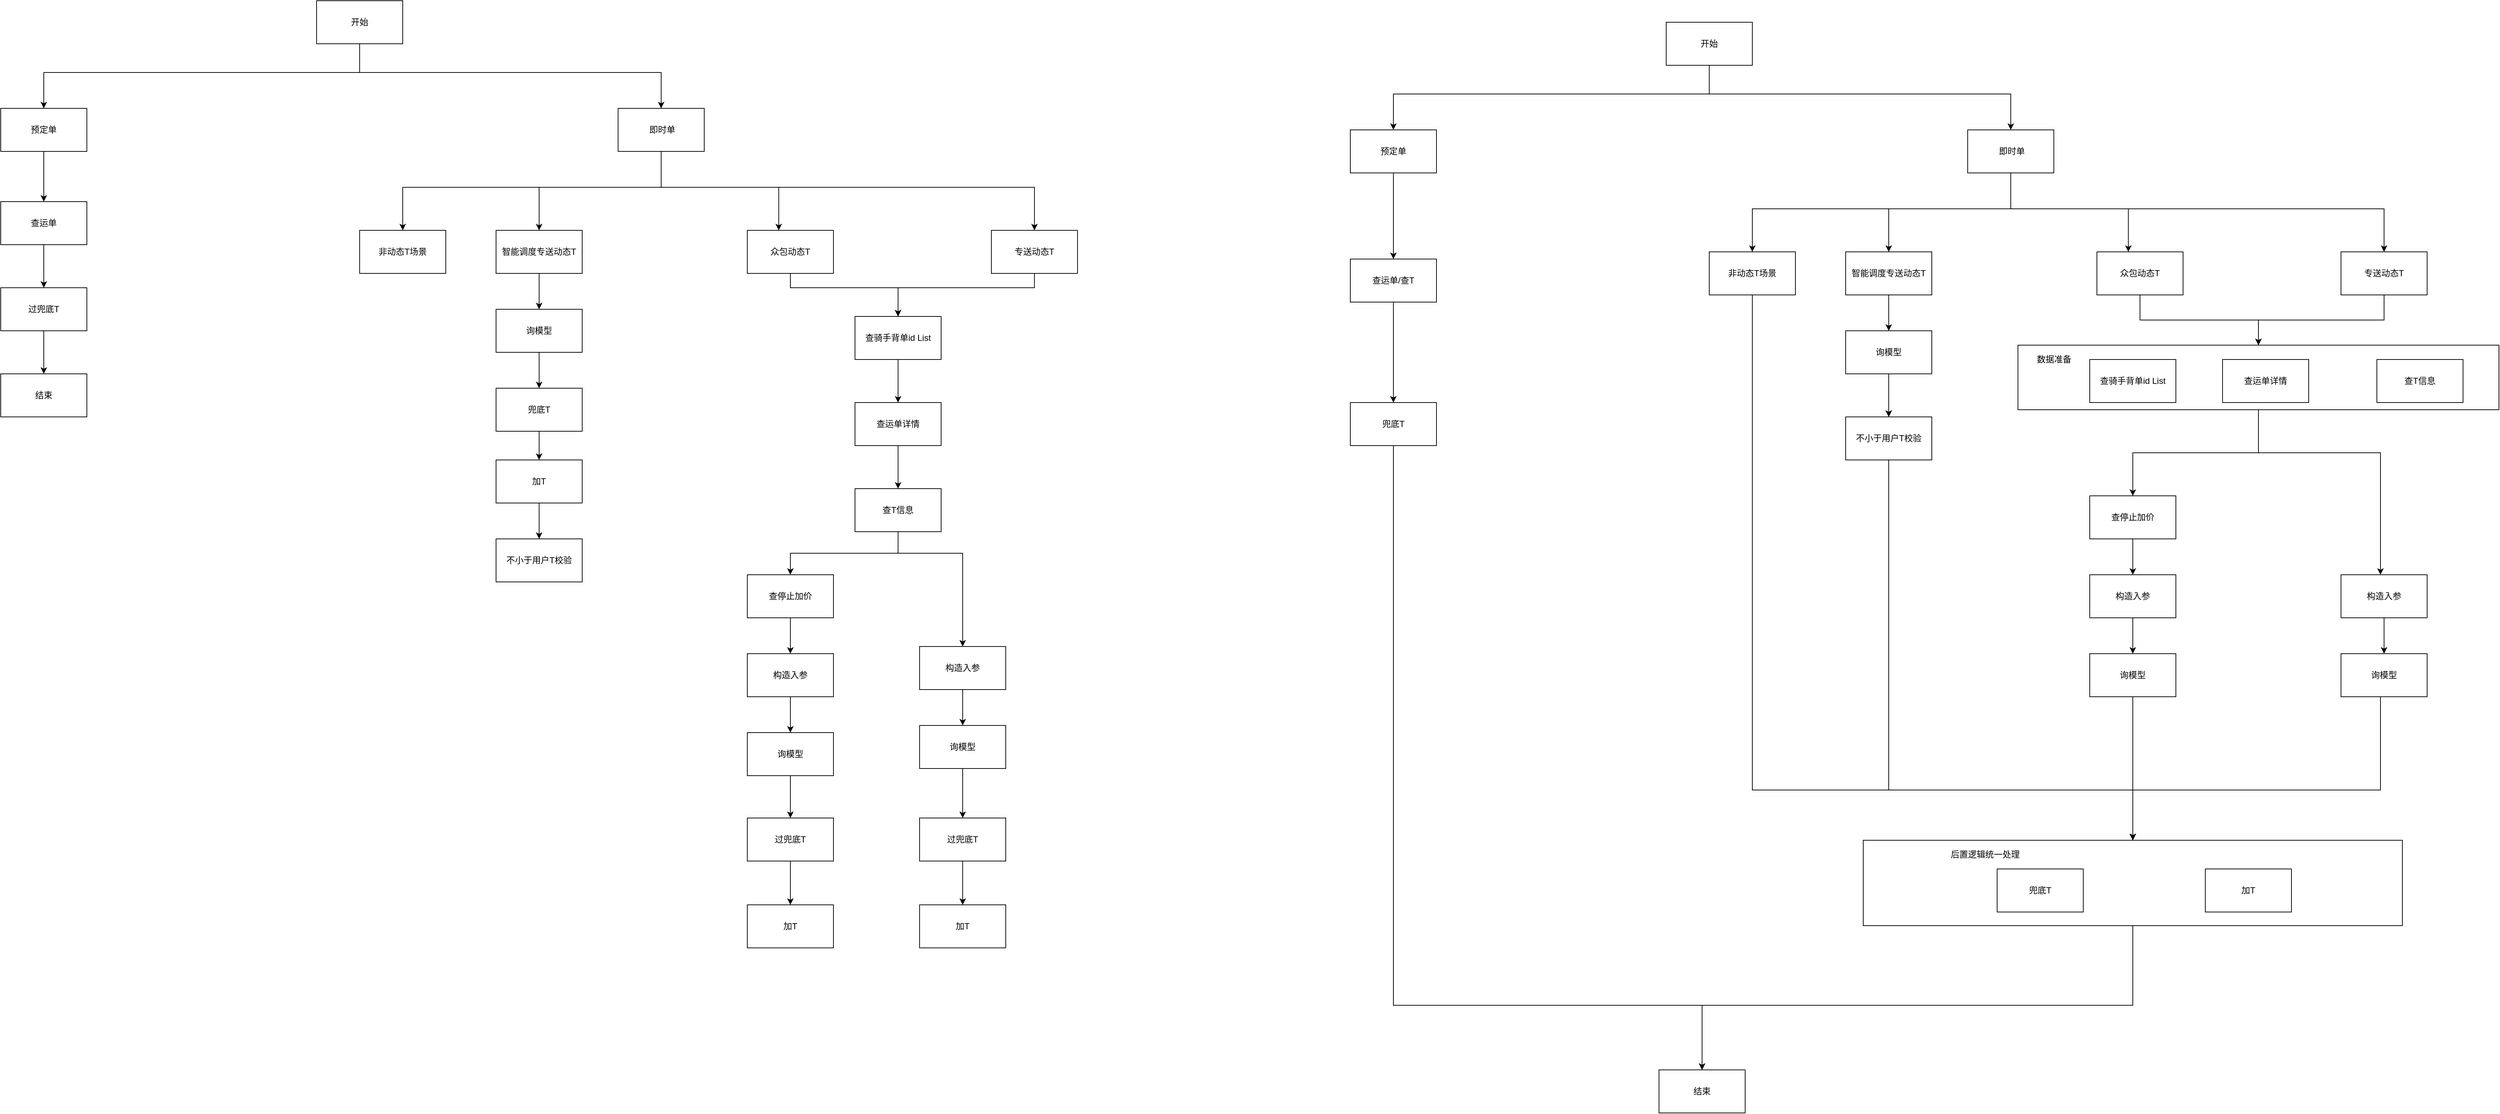<mxfile version="22.1.3" type="github">
  <diagram name="第 1 页" id="QRqXihMADhNC4GcBK6MP">
    <mxGraphModel dx="2390" dy="1073" grid="1" gridSize="10" guides="1" tooltips="1" connect="1" arrows="1" fold="1" page="1" pageScale="1" pageWidth="827" pageHeight="1169" math="0" shadow="0">
      <root>
        <mxCell id="0" />
        <mxCell id="1" parent="0" />
        <mxCell id="jC5KR1oz6UxNJPEy1PF8-144" style="edgeStyle=orthogonalEdgeStyle;rounded=0;orthogonalLoop=1;jettySize=auto;html=1;entryX=0.5;entryY=0;entryDx=0;entryDy=0;" edge="1" parent="1" source="jC5KR1oz6UxNJPEy1PF8-136" target="jC5KR1oz6UxNJPEy1PF8-142">
          <mxGeometry relative="1" as="geometry">
            <Array as="points">
              <mxPoint x="3080" y="1430" />
              <mxPoint x="2480" y="1430" />
            </Array>
          </mxGeometry>
        </mxCell>
        <mxCell id="jC5KR1oz6UxNJPEy1PF8-136" value="" style="whiteSpace=wrap;html=1;" vertex="1" parent="1">
          <mxGeometry x="2704.5" y="1200" width="751" height="119" as="geometry" />
        </mxCell>
        <mxCell id="jC5KR1oz6UxNJPEy1PF8-121" style="edgeStyle=orthogonalEdgeStyle;rounded=0;orthogonalLoop=1;jettySize=auto;html=1;" edge="1" parent="1" source="jC5KR1oz6UxNJPEy1PF8-113" target="jC5KR1oz6UxNJPEy1PF8-94">
          <mxGeometry relative="1" as="geometry" />
        </mxCell>
        <mxCell id="jC5KR1oz6UxNJPEy1PF8-122" style="edgeStyle=orthogonalEdgeStyle;rounded=0;orthogonalLoop=1;jettySize=auto;html=1;" edge="1" parent="1" source="jC5KR1oz6UxNJPEy1PF8-113" target="jC5KR1oz6UxNJPEy1PF8-105">
          <mxGeometry relative="1" as="geometry">
            <Array as="points">
              <mxPoint x="3255" y="660" />
              <mxPoint x="3425" y="660" />
            </Array>
          </mxGeometry>
        </mxCell>
        <mxCell id="jC5KR1oz6UxNJPEy1PF8-113" value="" style="whiteSpace=wrap;html=1;" vertex="1" parent="1">
          <mxGeometry x="2920" y="510" width="670" height="90" as="geometry" />
        </mxCell>
        <mxCell id="jC5KR1oz6UxNJPEy1PF8-43" value="" style="edgeStyle=orthogonalEdgeStyle;rounded=0;orthogonalLoop=1;jettySize=auto;html=1;" edge="1" parent="1" source="jC5KR1oz6UxNJPEy1PF8-1" target="jC5KR1oz6UxNJPEy1PF8-2">
          <mxGeometry relative="1" as="geometry" />
        </mxCell>
        <mxCell id="jC5KR1oz6UxNJPEy1PF8-1" value="查骑手背单id List" style="whiteSpace=wrap;html=1;" vertex="1" parent="1">
          <mxGeometry x="1300" y="470" width="120" height="60" as="geometry" />
        </mxCell>
        <mxCell id="jC5KR1oz6UxNJPEy1PF8-44" value="" style="edgeStyle=orthogonalEdgeStyle;rounded=0;orthogonalLoop=1;jettySize=auto;html=1;" edge="1" parent="1" source="jC5KR1oz6UxNJPEy1PF8-2" target="jC5KR1oz6UxNJPEy1PF8-26">
          <mxGeometry relative="1" as="geometry" />
        </mxCell>
        <mxCell id="jC5KR1oz6UxNJPEy1PF8-2" value="查运单详情" style="whiteSpace=wrap;html=1;" vertex="1" parent="1">
          <mxGeometry x="1300" y="590" width="120" height="60" as="geometry" />
        </mxCell>
        <mxCell id="jC5KR1oz6UxNJPEy1PF8-7" style="edgeStyle=orthogonalEdgeStyle;rounded=0;orthogonalLoop=1;jettySize=auto;html=1;entryX=0.5;entryY=0;entryDx=0;entryDy=0;" edge="1" parent="1" source="jC5KR1oz6UxNJPEy1PF8-3" target="jC5KR1oz6UxNJPEy1PF8-4">
          <mxGeometry relative="1" as="geometry">
            <Array as="points">
              <mxPoint x="610" y="130" />
              <mxPoint x="170" y="130" />
            </Array>
          </mxGeometry>
        </mxCell>
        <mxCell id="jC5KR1oz6UxNJPEy1PF8-10" style="edgeStyle=orthogonalEdgeStyle;rounded=0;orthogonalLoop=1;jettySize=auto;html=1;" edge="1" parent="1" source="jC5KR1oz6UxNJPEy1PF8-3" target="jC5KR1oz6UxNJPEy1PF8-5">
          <mxGeometry relative="1" as="geometry">
            <Array as="points">
              <mxPoint x="610" y="130" />
              <mxPoint x="1030" y="130" />
            </Array>
          </mxGeometry>
        </mxCell>
        <mxCell id="jC5KR1oz6UxNJPEy1PF8-3" value="开始" style="rounded=0;whiteSpace=wrap;html=1;" vertex="1" parent="1">
          <mxGeometry x="550" y="30" width="120" height="60" as="geometry" />
        </mxCell>
        <mxCell id="jC5KR1oz6UxNJPEy1PF8-17" value="" style="edgeStyle=orthogonalEdgeStyle;rounded=0;orthogonalLoop=1;jettySize=auto;html=1;" edge="1" parent="1" source="jC5KR1oz6UxNJPEy1PF8-4" target="jC5KR1oz6UxNJPEy1PF8-16">
          <mxGeometry relative="1" as="geometry" />
        </mxCell>
        <mxCell id="jC5KR1oz6UxNJPEy1PF8-4" value="预定单" style="whiteSpace=wrap;html=1;" vertex="1" parent="1">
          <mxGeometry x="110" y="180" width="120" height="60" as="geometry" />
        </mxCell>
        <mxCell id="jC5KR1oz6UxNJPEy1PF8-39" style="edgeStyle=orthogonalEdgeStyle;rounded=0;orthogonalLoop=1;jettySize=auto;html=1;entryX=0.5;entryY=0;entryDx=0;entryDy=0;" edge="1" parent="1" source="jC5KR1oz6UxNJPEy1PF8-5" target="jC5KR1oz6UxNJPEy1PF8-15">
          <mxGeometry relative="1" as="geometry">
            <Array as="points">
              <mxPoint x="1030" y="290" />
              <mxPoint x="1550" y="290" />
            </Array>
          </mxGeometry>
        </mxCell>
        <mxCell id="jC5KR1oz6UxNJPEy1PF8-40" style="edgeStyle=orthogonalEdgeStyle;rounded=0;orthogonalLoop=1;jettySize=auto;html=1;" edge="1" parent="1" source="jC5KR1oz6UxNJPEy1PF8-5" target="jC5KR1oz6UxNJPEy1PF8-13">
          <mxGeometry relative="1" as="geometry">
            <Array as="points">
              <mxPoint x="1030" y="290" />
              <mxPoint x="860" y="290" />
            </Array>
          </mxGeometry>
        </mxCell>
        <mxCell id="jC5KR1oz6UxNJPEy1PF8-42" style="edgeStyle=orthogonalEdgeStyle;rounded=0;orthogonalLoop=1;jettySize=auto;html=1;entryX=0.5;entryY=0;entryDx=0;entryDy=0;" edge="1" parent="1" source="jC5KR1oz6UxNJPEy1PF8-5" target="jC5KR1oz6UxNJPEy1PF8-12">
          <mxGeometry relative="1" as="geometry">
            <Array as="points">
              <mxPoint x="1030" y="290" />
              <mxPoint x="670" y="290" />
            </Array>
          </mxGeometry>
        </mxCell>
        <mxCell id="jC5KR1oz6UxNJPEy1PF8-5" value="&amp;nbsp;即时单" style="whiteSpace=wrap;html=1;" vertex="1" parent="1">
          <mxGeometry x="970" y="180" width="120" height="60" as="geometry" />
        </mxCell>
        <mxCell id="jC5KR1oz6UxNJPEy1PF8-12" value="非动态T场景" style="whiteSpace=wrap;html=1;" vertex="1" parent="1">
          <mxGeometry x="610" y="350" width="120" height="60" as="geometry" />
        </mxCell>
        <mxCell id="jC5KR1oz6UxNJPEy1PF8-54" value="" style="edgeStyle=orthogonalEdgeStyle;rounded=0;orthogonalLoop=1;jettySize=auto;html=1;" edge="1" parent="1" source="jC5KR1oz6UxNJPEy1PF8-13" target="jC5KR1oz6UxNJPEy1PF8-22">
          <mxGeometry relative="1" as="geometry" />
        </mxCell>
        <mxCell id="jC5KR1oz6UxNJPEy1PF8-13" value="智能调度专送动态T" style="whiteSpace=wrap;html=1;" vertex="1" parent="1">
          <mxGeometry x="800" y="350" width="120" height="60" as="geometry" />
        </mxCell>
        <mxCell id="jC5KR1oz6UxNJPEy1PF8-37" style="edgeStyle=orthogonalEdgeStyle;rounded=0;orthogonalLoop=1;jettySize=auto;html=1;entryX=0.5;entryY=0;entryDx=0;entryDy=0;" edge="1" parent="1" source="jC5KR1oz6UxNJPEy1PF8-14" target="jC5KR1oz6UxNJPEy1PF8-1">
          <mxGeometry relative="1" as="geometry">
            <Array as="points">
              <mxPoint x="1210" y="430" />
              <mxPoint x="1360" y="430" />
            </Array>
          </mxGeometry>
        </mxCell>
        <mxCell id="jC5KR1oz6UxNJPEy1PF8-14" value="众包动态T" style="whiteSpace=wrap;html=1;" vertex="1" parent="1">
          <mxGeometry x="1150" y="350" width="120" height="60" as="geometry" />
        </mxCell>
        <mxCell id="jC5KR1oz6UxNJPEy1PF8-38" style="edgeStyle=orthogonalEdgeStyle;rounded=0;orthogonalLoop=1;jettySize=auto;html=1;entryX=0.5;entryY=0;entryDx=0;entryDy=0;" edge="1" parent="1" source="jC5KR1oz6UxNJPEy1PF8-15" target="jC5KR1oz6UxNJPEy1PF8-1">
          <mxGeometry relative="1" as="geometry">
            <Array as="points">
              <mxPoint x="1550" y="430" />
              <mxPoint x="1360" y="430" />
            </Array>
          </mxGeometry>
        </mxCell>
        <mxCell id="jC5KR1oz6UxNJPEy1PF8-15" value="专送动态T" style="whiteSpace=wrap;html=1;" vertex="1" parent="1">
          <mxGeometry x="1490" y="350" width="120" height="60" as="geometry" />
        </mxCell>
        <mxCell id="jC5KR1oz6UxNJPEy1PF8-19" value="" style="edgeStyle=orthogonalEdgeStyle;rounded=0;orthogonalLoop=1;jettySize=auto;html=1;" edge="1" parent="1" source="jC5KR1oz6UxNJPEy1PF8-16" target="jC5KR1oz6UxNJPEy1PF8-18">
          <mxGeometry relative="1" as="geometry" />
        </mxCell>
        <mxCell id="jC5KR1oz6UxNJPEy1PF8-16" value="查运单" style="whiteSpace=wrap;html=1;" vertex="1" parent="1">
          <mxGeometry x="110" y="310" width="120" height="60" as="geometry" />
        </mxCell>
        <mxCell id="jC5KR1oz6UxNJPEy1PF8-21" value="" style="edgeStyle=orthogonalEdgeStyle;rounded=0;orthogonalLoop=1;jettySize=auto;html=1;" edge="1" parent="1" source="jC5KR1oz6UxNJPEy1PF8-18" target="jC5KR1oz6UxNJPEy1PF8-20">
          <mxGeometry relative="1" as="geometry" />
        </mxCell>
        <mxCell id="jC5KR1oz6UxNJPEy1PF8-18" value="过兜底T" style="whiteSpace=wrap;html=1;" vertex="1" parent="1">
          <mxGeometry x="110" y="430" width="120" height="60" as="geometry" />
        </mxCell>
        <mxCell id="jC5KR1oz6UxNJPEy1PF8-20" value="结束" style="whiteSpace=wrap;html=1;" vertex="1" parent="1">
          <mxGeometry x="110" y="550" width="120" height="60" as="geometry" />
        </mxCell>
        <mxCell id="jC5KR1oz6UxNJPEy1PF8-55" value="" style="edgeStyle=orthogonalEdgeStyle;rounded=0;orthogonalLoop=1;jettySize=auto;html=1;" edge="1" parent="1" source="jC5KR1oz6UxNJPEy1PF8-22" target="jC5KR1oz6UxNJPEy1PF8-24">
          <mxGeometry relative="1" as="geometry" />
        </mxCell>
        <mxCell id="jC5KR1oz6UxNJPEy1PF8-22" value="询模型" style="whiteSpace=wrap;html=1;" vertex="1" parent="1">
          <mxGeometry x="800" y="460" width="120" height="60" as="geometry" />
        </mxCell>
        <mxCell id="jC5KR1oz6UxNJPEy1PF8-57" value="" style="edgeStyle=orthogonalEdgeStyle;rounded=0;orthogonalLoop=1;jettySize=auto;html=1;" edge="1" parent="1" source="jC5KR1oz6UxNJPEy1PF8-23" target="jC5KR1oz6UxNJPEy1PF8-25">
          <mxGeometry relative="1" as="geometry" />
        </mxCell>
        <mxCell id="jC5KR1oz6UxNJPEy1PF8-23" value="加T" style="whiteSpace=wrap;html=1;" vertex="1" parent="1">
          <mxGeometry x="800" y="670" width="120" height="60" as="geometry" />
        </mxCell>
        <mxCell id="jC5KR1oz6UxNJPEy1PF8-56" value="" style="edgeStyle=orthogonalEdgeStyle;rounded=0;orthogonalLoop=1;jettySize=auto;html=1;" edge="1" parent="1" source="jC5KR1oz6UxNJPEy1PF8-24" target="jC5KR1oz6UxNJPEy1PF8-23">
          <mxGeometry relative="1" as="geometry" />
        </mxCell>
        <mxCell id="jC5KR1oz6UxNJPEy1PF8-24" value="兜底T" style="whiteSpace=wrap;html=1;" vertex="1" parent="1">
          <mxGeometry x="800" y="570" width="120" height="60" as="geometry" />
        </mxCell>
        <mxCell id="jC5KR1oz6UxNJPEy1PF8-25" value="不小于用户T校验" style="whiteSpace=wrap;html=1;" vertex="1" parent="1">
          <mxGeometry x="800" y="780" width="120" height="60" as="geometry" />
        </mxCell>
        <mxCell id="jC5KR1oz6UxNJPEy1PF8-45" style="edgeStyle=orthogonalEdgeStyle;rounded=0;orthogonalLoop=1;jettySize=auto;html=1;" edge="1" parent="1" source="jC5KR1oz6UxNJPEy1PF8-26" target="jC5KR1oz6UxNJPEy1PF8-27">
          <mxGeometry relative="1" as="geometry">
            <Array as="points">
              <mxPoint x="1360" y="800" />
              <mxPoint x="1210" y="800" />
            </Array>
          </mxGeometry>
        </mxCell>
        <mxCell id="jC5KR1oz6UxNJPEy1PF8-49" style="edgeStyle=orthogonalEdgeStyle;rounded=0;orthogonalLoop=1;jettySize=auto;html=1;" edge="1" parent="1" source="jC5KR1oz6UxNJPEy1PF8-26" target="jC5KR1oz6UxNJPEy1PF8-33">
          <mxGeometry relative="1" as="geometry">
            <Array as="points">
              <mxPoint x="1360" y="800" />
              <mxPoint x="1450" y="800" />
            </Array>
          </mxGeometry>
        </mxCell>
        <mxCell id="jC5KR1oz6UxNJPEy1PF8-26" value="查T信息" style="whiteSpace=wrap;html=1;" vertex="1" parent="1">
          <mxGeometry x="1300" y="710" width="120" height="60" as="geometry" />
        </mxCell>
        <mxCell id="jC5KR1oz6UxNJPEy1PF8-46" value="" style="edgeStyle=orthogonalEdgeStyle;rounded=0;orthogonalLoop=1;jettySize=auto;html=1;" edge="1" parent="1" source="jC5KR1oz6UxNJPEy1PF8-27" target="jC5KR1oz6UxNJPEy1PF8-28">
          <mxGeometry relative="1" as="geometry" />
        </mxCell>
        <mxCell id="jC5KR1oz6UxNJPEy1PF8-27" value="查停止加价" style="whiteSpace=wrap;html=1;" vertex="1" parent="1">
          <mxGeometry x="1150" y="830" width="120" height="60" as="geometry" />
        </mxCell>
        <mxCell id="jC5KR1oz6UxNJPEy1PF8-47" value="" style="edgeStyle=orthogonalEdgeStyle;rounded=0;orthogonalLoop=1;jettySize=auto;html=1;" edge="1" parent="1" source="jC5KR1oz6UxNJPEy1PF8-28" target="jC5KR1oz6UxNJPEy1PF8-29">
          <mxGeometry relative="1" as="geometry" />
        </mxCell>
        <mxCell id="jC5KR1oz6UxNJPEy1PF8-28" value="构造入参" style="whiteSpace=wrap;html=1;" vertex="1" parent="1">
          <mxGeometry x="1150" y="940" width="120" height="60" as="geometry" />
        </mxCell>
        <mxCell id="jC5KR1oz6UxNJPEy1PF8-48" value="" style="edgeStyle=orthogonalEdgeStyle;rounded=0;orthogonalLoop=1;jettySize=auto;html=1;" edge="1" parent="1" source="jC5KR1oz6UxNJPEy1PF8-29" target="jC5KR1oz6UxNJPEy1PF8-30">
          <mxGeometry relative="1" as="geometry" />
        </mxCell>
        <mxCell id="jC5KR1oz6UxNJPEy1PF8-29" value="询模型" style="whiteSpace=wrap;html=1;" vertex="1" parent="1">
          <mxGeometry x="1150" y="1050" width="120" height="60" as="geometry" />
        </mxCell>
        <mxCell id="jC5KR1oz6UxNJPEy1PF8-53" value="" style="edgeStyle=orthogonalEdgeStyle;rounded=0;orthogonalLoop=1;jettySize=auto;html=1;" edge="1" parent="1" source="jC5KR1oz6UxNJPEy1PF8-30" target="jC5KR1oz6UxNJPEy1PF8-31">
          <mxGeometry relative="1" as="geometry" />
        </mxCell>
        <mxCell id="jC5KR1oz6UxNJPEy1PF8-30" value="过兜底T" style="whiteSpace=wrap;html=1;" vertex="1" parent="1">
          <mxGeometry x="1150" y="1169" width="120" height="60" as="geometry" />
        </mxCell>
        <mxCell id="jC5KR1oz6UxNJPEy1PF8-31" value="加T" style="whiteSpace=wrap;html=1;" vertex="1" parent="1">
          <mxGeometry x="1150" y="1290" width="120" height="60" as="geometry" />
        </mxCell>
        <mxCell id="jC5KR1oz6UxNJPEy1PF8-51" value="" style="edgeStyle=orthogonalEdgeStyle;rounded=0;orthogonalLoop=1;jettySize=auto;html=1;" edge="1" parent="1" source="jC5KR1oz6UxNJPEy1PF8-32" target="jC5KR1oz6UxNJPEy1PF8-34">
          <mxGeometry relative="1" as="geometry" />
        </mxCell>
        <mxCell id="jC5KR1oz6UxNJPEy1PF8-32" value="询模型" style="whiteSpace=wrap;html=1;" vertex="1" parent="1">
          <mxGeometry x="1390" y="1040" width="120" height="60" as="geometry" />
        </mxCell>
        <mxCell id="jC5KR1oz6UxNJPEy1PF8-50" value="" style="edgeStyle=orthogonalEdgeStyle;rounded=0;orthogonalLoop=1;jettySize=auto;html=1;" edge="1" parent="1" source="jC5KR1oz6UxNJPEy1PF8-33" target="jC5KR1oz6UxNJPEy1PF8-32">
          <mxGeometry relative="1" as="geometry" />
        </mxCell>
        <mxCell id="jC5KR1oz6UxNJPEy1PF8-33" value="构造入参" style="whiteSpace=wrap;html=1;" vertex="1" parent="1">
          <mxGeometry x="1390" y="930" width="120" height="60" as="geometry" />
        </mxCell>
        <mxCell id="jC5KR1oz6UxNJPEy1PF8-52" value="" style="edgeStyle=orthogonalEdgeStyle;rounded=0;orthogonalLoop=1;jettySize=auto;html=1;" edge="1" parent="1" source="jC5KR1oz6UxNJPEy1PF8-34" target="jC5KR1oz6UxNJPEy1PF8-35">
          <mxGeometry relative="1" as="geometry" />
        </mxCell>
        <mxCell id="jC5KR1oz6UxNJPEy1PF8-34" value="过兜底T" style="whiteSpace=wrap;html=1;" vertex="1" parent="1">
          <mxGeometry x="1390" y="1169" width="120" height="60" as="geometry" />
        </mxCell>
        <mxCell id="jC5KR1oz6UxNJPEy1PF8-35" value="加T" style="whiteSpace=wrap;html=1;" vertex="1" parent="1">
          <mxGeometry x="1390" y="1290" width="120" height="60" as="geometry" />
        </mxCell>
        <mxCell id="jC5KR1oz6UxNJPEy1PF8-36" style="edgeStyle=orthogonalEdgeStyle;rounded=0;orthogonalLoop=1;jettySize=auto;html=1;entryX=0.365;entryY=0;entryDx=0;entryDy=0;entryPerimeter=0;" edge="1" parent="1" source="jC5KR1oz6UxNJPEy1PF8-5" target="jC5KR1oz6UxNJPEy1PF8-14">
          <mxGeometry relative="1" as="geometry">
            <Array as="points">
              <mxPoint x="1030" y="290" />
              <mxPoint x="1194" y="290" />
            </Array>
          </mxGeometry>
        </mxCell>
        <mxCell id="jC5KR1oz6UxNJPEy1PF8-62" style="edgeStyle=orthogonalEdgeStyle;rounded=0;orthogonalLoop=1;jettySize=auto;html=1;entryX=0.5;entryY=0;entryDx=0;entryDy=0;" edge="1" parent="1" source="jC5KR1oz6UxNJPEy1PF8-64" target="jC5KR1oz6UxNJPEy1PF8-66">
          <mxGeometry relative="1" as="geometry">
            <Array as="points">
              <mxPoint x="2490" y="160" />
              <mxPoint x="2050" y="160" />
            </Array>
          </mxGeometry>
        </mxCell>
        <mxCell id="jC5KR1oz6UxNJPEy1PF8-63" style="edgeStyle=orthogonalEdgeStyle;rounded=0;orthogonalLoop=1;jettySize=auto;html=1;" edge="1" parent="1" source="jC5KR1oz6UxNJPEy1PF8-64" target="jC5KR1oz6UxNJPEy1PF8-70">
          <mxGeometry relative="1" as="geometry">
            <Array as="points">
              <mxPoint x="2490" y="160" />
              <mxPoint x="2910" y="160" />
            </Array>
          </mxGeometry>
        </mxCell>
        <mxCell id="jC5KR1oz6UxNJPEy1PF8-64" value="开始" style="rounded=0;whiteSpace=wrap;html=1;" vertex="1" parent="1">
          <mxGeometry x="2430" y="60" width="120" height="60" as="geometry" />
        </mxCell>
        <mxCell id="jC5KR1oz6UxNJPEy1PF8-65" value="" style="edgeStyle=orthogonalEdgeStyle;rounded=0;orthogonalLoop=1;jettySize=auto;html=1;" edge="1" parent="1" source="jC5KR1oz6UxNJPEy1PF8-66" target="jC5KR1oz6UxNJPEy1PF8-79">
          <mxGeometry relative="1" as="geometry" />
        </mxCell>
        <mxCell id="jC5KR1oz6UxNJPEy1PF8-66" value="预定单" style="whiteSpace=wrap;html=1;" vertex="1" parent="1">
          <mxGeometry x="1990" y="210" width="120" height="60" as="geometry" />
        </mxCell>
        <mxCell id="jC5KR1oz6UxNJPEy1PF8-67" style="edgeStyle=orthogonalEdgeStyle;rounded=0;orthogonalLoop=1;jettySize=auto;html=1;entryX=0.5;entryY=0;entryDx=0;entryDy=0;" edge="1" parent="1" source="jC5KR1oz6UxNJPEy1PF8-70" target="jC5KR1oz6UxNJPEy1PF8-77">
          <mxGeometry relative="1" as="geometry">
            <Array as="points">
              <mxPoint x="2910" y="320" />
              <mxPoint x="3430" y="320" />
            </Array>
          </mxGeometry>
        </mxCell>
        <mxCell id="jC5KR1oz6UxNJPEy1PF8-68" style="edgeStyle=orthogonalEdgeStyle;rounded=0;orthogonalLoop=1;jettySize=auto;html=1;" edge="1" parent="1" source="jC5KR1oz6UxNJPEy1PF8-70" target="jC5KR1oz6UxNJPEy1PF8-73">
          <mxGeometry relative="1" as="geometry">
            <Array as="points">
              <mxPoint x="2910" y="320" />
              <mxPoint x="2740" y="320" />
            </Array>
          </mxGeometry>
        </mxCell>
        <mxCell id="jC5KR1oz6UxNJPEy1PF8-69" style="edgeStyle=orthogonalEdgeStyle;rounded=0;orthogonalLoop=1;jettySize=auto;html=1;entryX=0.5;entryY=0;entryDx=0;entryDy=0;" edge="1" parent="1" source="jC5KR1oz6UxNJPEy1PF8-70" target="jC5KR1oz6UxNJPEy1PF8-71">
          <mxGeometry relative="1" as="geometry">
            <Array as="points">
              <mxPoint x="2910" y="320" />
              <mxPoint x="2550" y="320" />
            </Array>
          </mxGeometry>
        </mxCell>
        <mxCell id="jC5KR1oz6UxNJPEy1PF8-70" value="&amp;nbsp;即时单" style="whiteSpace=wrap;html=1;" vertex="1" parent="1">
          <mxGeometry x="2850" y="210" width="120" height="60" as="geometry" />
        </mxCell>
        <mxCell id="jC5KR1oz6UxNJPEy1PF8-138" style="edgeStyle=orthogonalEdgeStyle;rounded=0;orthogonalLoop=1;jettySize=auto;html=1;" edge="1" parent="1" source="jC5KR1oz6UxNJPEy1PF8-71" target="jC5KR1oz6UxNJPEy1PF8-136">
          <mxGeometry relative="1" as="geometry">
            <Array as="points">
              <mxPoint x="2550" y="1130" />
              <mxPoint x="3080" y="1130" />
            </Array>
          </mxGeometry>
        </mxCell>
        <mxCell id="jC5KR1oz6UxNJPEy1PF8-71" value="非动态T场景" style="whiteSpace=wrap;html=1;" vertex="1" parent="1">
          <mxGeometry x="2490" y="380" width="120" height="60" as="geometry" />
        </mxCell>
        <mxCell id="jC5KR1oz6UxNJPEy1PF8-72" value="" style="edgeStyle=orthogonalEdgeStyle;rounded=0;orthogonalLoop=1;jettySize=auto;html=1;" edge="1" parent="1" source="jC5KR1oz6UxNJPEy1PF8-73" target="jC5KR1oz6UxNJPEy1PF8-84">
          <mxGeometry relative="1" as="geometry" />
        </mxCell>
        <mxCell id="jC5KR1oz6UxNJPEy1PF8-73" value="智能调度专送动态T" style="whiteSpace=wrap;html=1;" vertex="1" parent="1">
          <mxGeometry x="2680" y="380" width="120" height="60" as="geometry" />
        </mxCell>
        <mxCell id="jC5KR1oz6UxNJPEy1PF8-118" style="edgeStyle=orthogonalEdgeStyle;rounded=0;orthogonalLoop=1;jettySize=auto;html=1;" edge="1" parent="1" source="jC5KR1oz6UxNJPEy1PF8-75" target="jC5KR1oz6UxNJPEy1PF8-113">
          <mxGeometry relative="1" as="geometry" />
        </mxCell>
        <mxCell id="jC5KR1oz6UxNJPEy1PF8-75" value="众包动态T" style="whiteSpace=wrap;html=1;" vertex="1" parent="1">
          <mxGeometry x="3030" y="380" width="120" height="60" as="geometry" />
        </mxCell>
        <mxCell id="jC5KR1oz6UxNJPEy1PF8-119" style="edgeStyle=orthogonalEdgeStyle;rounded=0;orthogonalLoop=1;jettySize=auto;html=1;" edge="1" parent="1" source="jC5KR1oz6UxNJPEy1PF8-77" target="jC5KR1oz6UxNJPEy1PF8-113">
          <mxGeometry relative="1" as="geometry" />
        </mxCell>
        <mxCell id="jC5KR1oz6UxNJPEy1PF8-77" value="专送动态T" style="whiteSpace=wrap;html=1;" vertex="1" parent="1">
          <mxGeometry x="3370" y="380" width="120" height="60" as="geometry" />
        </mxCell>
        <mxCell id="jC5KR1oz6UxNJPEy1PF8-128" value="" style="edgeStyle=orthogonalEdgeStyle;rounded=0;orthogonalLoop=1;jettySize=auto;html=1;" edge="1" parent="1" source="jC5KR1oz6UxNJPEy1PF8-79" target="jC5KR1oz6UxNJPEy1PF8-127">
          <mxGeometry relative="1" as="geometry" />
        </mxCell>
        <mxCell id="jC5KR1oz6UxNJPEy1PF8-79" value="查运单/查T" style="whiteSpace=wrap;html=1;" vertex="1" parent="1">
          <mxGeometry x="1990" y="390" width="120" height="60" as="geometry" />
        </mxCell>
        <mxCell id="jC5KR1oz6UxNJPEy1PF8-120" value="" style="edgeStyle=orthogonalEdgeStyle;rounded=0;orthogonalLoop=1;jettySize=auto;html=1;" edge="1" parent="1" source="jC5KR1oz6UxNJPEy1PF8-84" target="jC5KR1oz6UxNJPEy1PF8-89">
          <mxGeometry relative="1" as="geometry" />
        </mxCell>
        <mxCell id="jC5KR1oz6UxNJPEy1PF8-145" value="" style="edgeStyle=orthogonalEdgeStyle;rounded=0;orthogonalLoop=1;jettySize=auto;html=1;" edge="1" parent="1" source="jC5KR1oz6UxNJPEy1PF8-84" target="jC5KR1oz6UxNJPEy1PF8-89">
          <mxGeometry relative="1" as="geometry" />
        </mxCell>
        <mxCell id="jC5KR1oz6UxNJPEy1PF8-84" value="询模型" style="whiteSpace=wrap;html=1;" vertex="1" parent="1">
          <mxGeometry x="2680" y="490" width="120" height="60" as="geometry" />
        </mxCell>
        <mxCell id="jC5KR1oz6UxNJPEy1PF8-139" style="edgeStyle=orthogonalEdgeStyle;rounded=0;orthogonalLoop=1;jettySize=auto;html=1;" edge="1" parent="1" source="jC5KR1oz6UxNJPEy1PF8-89" target="jC5KR1oz6UxNJPEy1PF8-136">
          <mxGeometry relative="1" as="geometry">
            <Array as="points">
              <mxPoint x="2740" y="1130" />
              <mxPoint x="3080" y="1130" />
            </Array>
          </mxGeometry>
        </mxCell>
        <mxCell id="jC5KR1oz6UxNJPEy1PF8-89" value="不小于用户T校验" style="whiteSpace=wrap;html=1;" vertex="1" parent="1">
          <mxGeometry x="2680" y="610" width="120" height="60" as="geometry" />
        </mxCell>
        <mxCell id="jC5KR1oz6UxNJPEy1PF8-93" value="" style="edgeStyle=orthogonalEdgeStyle;rounded=0;orthogonalLoop=1;jettySize=auto;html=1;" edge="1" parent="1" source="jC5KR1oz6UxNJPEy1PF8-94" target="jC5KR1oz6UxNJPEy1PF8-96">
          <mxGeometry relative="1" as="geometry" />
        </mxCell>
        <mxCell id="jC5KR1oz6UxNJPEy1PF8-94" value="查停止加价" style="whiteSpace=wrap;html=1;" vertex="1" parent="1">
          <mxGeometry x="3020" y="720" width="120" height="60" as="geometry" />
        </mxCell>
        <mxCell id="jC5KR1oz6UxNJPEy1PF8-95" value="" style="edgeStyle=orthogonalEdgeStyle;rounded=0;orthogonalLoop=1;jettySize=auto;html=1;" edge="1" parent="1" source="jC5KR1oz6UxNJPEy1PF8-96" target="jC5KR1oz6UxNJPEy1PF8-98">
          <mxGeometry relative="1" as="geometry" />
        </mxCell>
        <mxCell id="jC5KR1oz6UxNJPEy1PF8-96" value="构造入参" style="whiteSpace=wrap;html=1;" vertex="1" parent="1">
          <mxGeometry x="3020" y="830" width="120" height="60" as="geometry" />
        </mxCell>
        <mxCell id="jC5KR1oz6UxNJPEy1PF8-140" style="edgeStyle=orthogonalEdgeStyle;rounded=0;orthogonalLoop=1;jettySize=auto;html=1;entryX=0.5;entryY=0;entryDx=0;entryDy=0;" edge="1" parent="1" source="jC5KR1oz6UxNJPEy1PF8-98" target="jC5KR1oz6UxNJPEy1PF8-136">
          <mxGeometry relative="1" as="geometry" />
        </mxCell>
        <mxCell id="jC5KR1oz6UxNJPEy1PF8-98" value="询模型" style="whiteSpace=wrap;html=1;" vertex="1" parent="1">
          <mxGeometry x="3020" y="940" width="120" height="60" as="geometry" />
        </mxCell>
        <mxCell id="jC5KR1oz6UxNJPEy1PF8-141" style="edgeStyle=orthogonalEdgeStyle;rounded=0;orthogonalLoop=1;jettySize=auto;html=1;" edge="1" parent="1" source="jC5KR1oz6UxNJPEy1PF8-103" target="jC5KR1oz6UxNJPEy1PF8-136">
          <mxGeometry relative="1" as="geometry">
            <Array as="points">
              <mxPoint x="3425" y="1130" />
              <mxPoint x="3080" y="1130" />
            </Array>
          </mxGeometry>
        </mxCell>
        <mxCell id="jC5KR1oz6UxNJPEy1PF8-103" value="询模型" style="whiteSpace=wrap;html=1;" vertex="1" parent="1">
          <mxGeometry x="3370" y="940" width="120" height="60" as="geometry" />
        </mxCell>
        <mxCell id="jC5KR1oz6UxNJPEy1PF8-104" value="" style="edgeStyle=orthogonalEdgeStyle;rounded=0;orthogonalLoop=1;jettySize=auto;html=1;" edge="1" parent="1" source="jC5KR1oz6UxNJPEy1PF8-105" target="jC5KR1oz6UxNJPEy1PF8-103">
          <mxGeometry relative="1" as="geometry" />
        </mxCell>
        <mxCell id="jC5KR1oz6UxNJPEy1PF8-105" value="构造入参" style="whiteSpace=wrap;html=1;" vertex="1" parent="1">
          <mxGeometry x="3370" y="830" width="120" height="60" as="geometry" />
        </mxCell>
        <mxCell id="jC5KR1oz6UxNJPEy1PF8-107" value="兜底T" style="whiteSpace=wrap;html=1;" vertex="1" parent="1">
          <mxGeometry x="2891" y="1240" width="120" height="60" as="geometry" />
        </mxCell>
        <mxCell id="jC5KR1oz6UxNJPEy1PF8-108" value="加T" style="whiteSpace=wrap;html=1;" vertex="1" parent="1">
          <mxGeometry x="3181" y="1240" width="120" height="60" as="geometry" />
        </mxCell>
        <mxCell id="jC5KR1oz6UxNJPEy1PF8-109" style="edgeStyle=orthogonalEdgeStyle;rounded=0;orthogonalLoop=1;jettySize=auto;html=1;entryX=0.365;entryY=0;entryDx=0;entryDy=0;entryPerimeter=0;" edge="1" parent="1" source="jC5KR1oz6UxNJPEy1PF8-70" target="jC5KR1oz6UxNJPEy1PF8-75">
          <mxGeometry relative="1" as="geometry">
            <Array as="points">
              <mxPoint x="2910" y="320" />
              <mxPoint x="3074" y="320" />
            </Array>
          </mxGeometry>
        </mxCell>
        <mxCell id="jC5KR1oz6UxNJPEy1PF8-114" value="数据准备" style="text;html=1;align=center;verticalAlign=middle;resizable=0;points=[];autosize=1;strokeColor=none;fillColor=none;" vertex="1" parent="1">
          <mxGeometry x="2920" y="510" width="100" height="40" as="geometry" />
        </mxCell>
        <mxCell id="jC5KR1oz6UxNJPEy1PF8-115" value="查骑手背单id List" style="whiteSpace=wrap;html=1;" vertex="1" parent="1">
          <mxGeometry x="3020" y="530" width="120" height="60" as="geometry" />
        </mxCell>
        <mxCell id="jC5KR1oz6UxNJPEy1PF8-116" value="查运单详情" style="whiteSpace=wrap;html=1;" vertex="1" parent="1">
          <mxGeometry x="3205" y="530" width="120" height="60" as="geometry" />
        </mxCell>
        <mxCell id="jC5KR1oz6UxNJPEy1PF8-117" value="查T信息" style="whiteSpace=wrap;html=1;" vertex="1" parent="1">
          <mxGeometry x="3420" y="530" width="120" height="60" as="geometry" />
        </mxCell>
        <mxCell id="jC5KR1oz6UxNJPEy1PF8-143" style="edgeStyle=orthogonalEdgeStyle;rounded=0;orthogonalLoop=1;jettySize=auto;html=1;" edge="1" parent="1" source="jC5KR1oz6UxNJPEy1PF8-127" target="jC5KR1oz6UxNJPEy1PF8-142">
          <mxGeometry relative="1" as="geometry">
            <Array as="points">
              <mxPoint x="2050" y="1430" />
              <mxPoint x="2480" y="1430" />
            </Array>
          </mxGeometry>
        </mxCell>
        <mxCell id="jC5KR1oz6UxNJPEy1PF8-127" value="兜底T" style="whiteSpace=wrap;html=1;" vertex="1" parent="1">
          <mxGeometry x="1990" y="590" width="120" height="60" as="geometry" />
        </mxCell>
        <mxCell id="jC5KR1oz6UxNJPEy1PF8-137" value="后置逻辑统一处理" style="text;html=1;align=center;verticalAlign=middle;resizable=0;points=[];autosize=1;strokeColor=none;fillColor=none;" vertex="1" parent="1">
          <mxGeometry x="2789" y="1200" width="170" height="40" as="geometry" />
        </mxCell>
        <mxCell id="jC5KR1oz6UxNJPEy1PF8-142" value="结束" style="whiteSpace=wrap;html=1;" vertex="1" parent="1">
          <mxGeometry x="2420" y="1520" width="120" height="60" as="geometry" />
        </mxCell>
      </root>
    </mxGraphModel>
  </diagram>
</mxfile>
